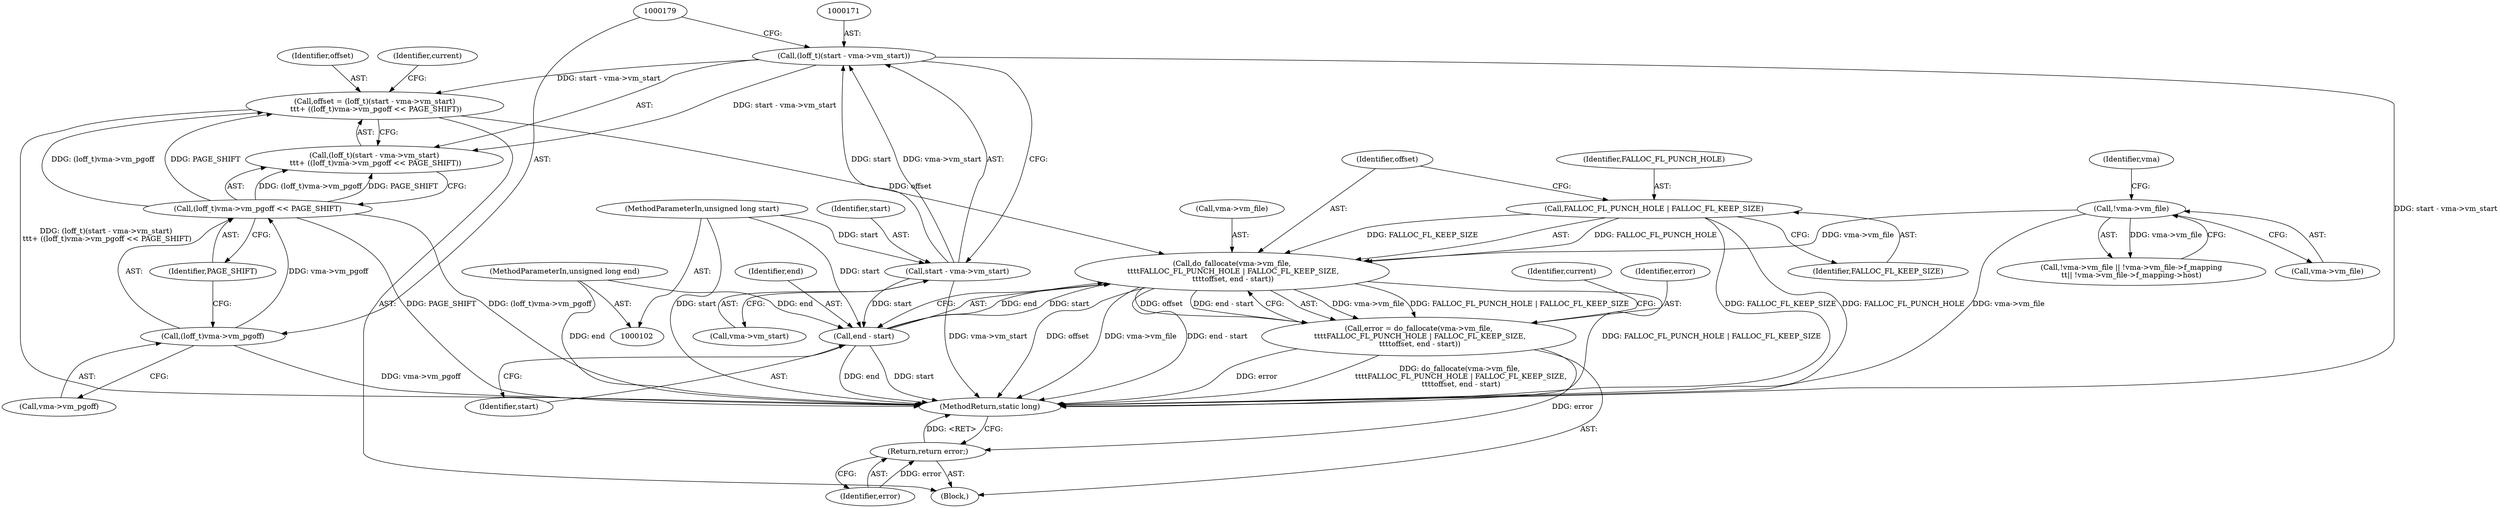 digraph "0_linux_9ab4233dd08036fe34a89c7dc6f47a8bf2eb29eb@pointer" {
"1000193" [label="(Call,do_fallocate(vma->vm_file,\n \t\t\t\tFALLOC_FL_PUNCH_HOLE | FALLOC_FL_KEEP_SIZE,\n \t\t\t\toffset, end - start))"];
"1000129" [label="(Call,!vma->vm_file)"];
"1000197" [label="(Call,FALLOC_FL_PUNCH_HOLE | FALLOC_FL_KEEP_SIZE)"];
"1000167" [label="(Call,offset = (loff_t)(start - vma->vm_start)\n \t\t\t+ ((loff_t)vma->vm_pgoff << PAGE_SHIFT))"];
"1000170" [label="(Call,(loff_t)(start - vma->vm_start))"];
"1000172" [label="(Call,start - vma->vm_start)"];
"1000105" [label="(MethodParameterIn,unsigned long start)"];
"1000177" [label="(Call,(loff_t)vma->vm_pgoff << PAGE_SHIFT)"];
"1000178" [label="(Call,(loff_t)vma->vm_pgoff)"];
"1000201" [label="(Call,end - start)"];
"1000106" [label="(MethodParameterIn,unsigned long end)"];
"1000191" [label="(Call,error = do_fallocate(vma->vm_file,\n \t\t\t\tFALLOC_FL_PUNCH_HOLE | FALLOC_FL_KEEP_SIZE,\n \t\t\t\toffset, end - start))"];
"1000211" [label="(Return,return error;)"];
"1000177" [label="(Call,(loff_t)vma->vm_pgoff << PAGE_SHIFT)"];
"1000129" [label="(Call,!vma->vm_file)"];
"1000172" [label="(Call,start - vma->vm_start)"];
"1000167" [label="(Call,offset = (loff_t)(start - vma->vm_start)\n \t\t\t+ ((loff_t)vma->vm_pgoff << PAGE_SHIFT))"];
"1000170" [label="(Call,(loff_t)(start - vma->vm_start))"];
"1000128" [label="(Call,!vma->vm_file || !vma->vm_file->f_mapping\n\t\t|| !vma->vm_file->f_mapping->host)"];
"1000203" [label="(Identifier,start)"];
"1000192" [label="(Identifier,error)"];
"1000213" [label="(MethodReturn,static long)"];
"1000211" [label="(Return,return error;)"];
"1000130" [label="(Call,vma->vm_file)"];
"1000169" [label="(Call,(loff_t)(start - vma->vm_start)\n \t\t\t+ ((loff_t)vma->vm_pgoff << PAGE_SHIFT))"];
"1000193" [label="(Call,do_fallocate(vma->vm_file,\n \t\t\t\tFALLOC_FL_PUNCH_HOLE | FALLOC_FL_KEEP_SIZE,\n \t\t\t\toffset, end - start))"];
"1000202" [label="(Identifier,end)"];
"1000174" [label="(Call,vma->vm_start)"];
"1000188" [label="(Identifier,current)"];
"1000183" [label="(Identifier,PAGE_SHIFT)"];
"1000212" [label="(Identifier,error)"];
"1000168" [label="(Identifier,offset)"];
"1000201" [label="(Call,end - start)"];
"1000197" [label="(Call,FALLOC_FL_PUNCH_HOLE | FALLOC_FL_KEEP_SIZE)"];
"1000173" [label="(Identifier,start)"];
"1000199" [label="(Identifier,FALLOC_FL_KEEP_SIZE)"];
"1000191" [label="(Call,error = do_fallocate(vma->vm_file,\n \t\t\t\tFALLOC_FL_PUNCH_HOLE | FALLOC_FL_KEEP_SIZE,\n \t\t\t\toffset, end - start))"];
"1000200" [label="(Identifier,offset)"];
"1000107" [label="(Block,)"];
"1000178" [label="(Call,(loff_t)vma->vm_pgoff)"];
"1000208" [label="(Identifier,current)"];
"1000180" [label="(Call,vma->vm_pgoff)"];
"1000194" [label="(Call,vma->vm_file)"];
"1000137" [label="(Identifier,vma)"];
"1000105" [label="(MethodParameterIn,unsigned long start)"];
"1000198" [label="(Identifier,FALLOC_FL_PUNCH_HOLE)"];
"1000106" [label="(MethodParameterIn,unsigned long end)"];
"1000193" -> "1000191"  [label="AST: "];
"1000193" -> "1000201"  [label="CFG: "];
"1000194" -> "1000193"  [label="AST: "];
"1000197" -> "1000193"  [label="AST: "];
"1000200" -> "1000193"  [label="AST: "];
"1000201" -> "1000193"  [label="AST: "];
"1000191" -> "1000193"  [label="CFG: "];
"1000193" -> "1000213"  [label="DDG: offset"];
"1000193" -> "1000213"  [label="DDG: vma->vm_file"];
"1000193" -> "1000213"  [label="DDG: end - start"];
"1000193" -> "1000213"  [label="DDG: FALLOC_FL_PUNCH_HOLE | FALLOC_FL_KEEP_SIZE"];
"1000193" -> "1000191"  [label="DDG: vma->vm_file"];
"1000193" -> "1000191"  [label="DDG: FALLOC_FL_PUNCH_HOLE | FALLOC_FL_KEEP_SIZE"];
"1000193" -> "1000191"  [label="DDG: offset"];
"1000193" -> "1000191"  [label="DDG: end - start"];
"1000129" -> "1000193"  [label="DDG: vma->vm_file"];
"1000197" -> "1000193"  [label="DDG: FALLOC_FL_PUNCH_HOLE"];
"1000197" -> "1000193"  [label="DDG: FALLOC_FL_KEEP_SIZE"];
"1000167" -> "1000193"  [label="DDG: offset"];
"1000201" -> "1000193"  [label="DDG: end"];
"1000201" -> "1000193"  [label="DDG: start"];
"1000129" -> "1000128"  [label="AST: "];
"1000129" -> "1000130"  [label="CFG: "];
"1000130" -> "1000129"  [label="AST: "];
"1000137" -> "1000129"  [label="CFG: "];
"1000128" -> "1000129"  [label="CFG: "];
"1000129" -> "1000213"  [label="DDG: vma->vm_file"];
"1000129" -> "1000128"  [label="DDG: vma->vm_file"];
"1000197" -> "1000199"  [label="CFG: "];
"1000198" -> "1000197"  [label="AST: "];
"1000199" -> "1000197"  [label="AST: "];
"1000200" -> "1000197"  [label="CFG: "];
"1000197" -> "1000213"  [label="DDG: FALLOC_FL_KEEP_SIZE"];
"1000197" -> "1000213"  [label="DDG: FALLOC_FL_PUNCH_HOLE"];
"1000167" -> "1000107"  [label="AST: "];
"1000167" -> "1000169"  [label="CFG: "];
"1000168" -> "1000167"  [label="AST: "];
"1000169" -> "1000167"  [label="AST: "];
"1000188" -> "1000167"  [label="CFG: "];
"1000167" -> "1000213"  [label="DDG: (loff_t)(start - vma->vm_start)\n \t\t\t+ ((loff_t)vma->vm_pgoff << PAGE_SHIFT)"];
"1000170" -> "1000167"  [label="DDG: start - vma->vm_start"];
"1000177" -> "1000167"  [label="DDG: (loff_t)vma->vm_pgoff"];
"1000177" -> "1000167"  [label="DDG: PAGE_SHIFT"];
"1000170" -> "1000169"  [label="AST: "];
"1000170" -> "1000172"  [label="CFG: "];
"1000171" -> "1000170"  [label="AST: "];
"1000172" -> "1000170"  [label="AST: "];
"1000179" -> "1000170"  [label="CFG: "];
"1000170" -> "1000213"  [label="DDG: start - vma->vm_start"];
"1000170" -> "1000169"  [label="DDG: start - vma->vm_start"];
"1000172" -> "1000170"  [label="DDG: start"];
"1000172" -> "1000170"  [label="DDG: vma->vm_start"];
"1000172" -> "1000174"  [label="CFG: "];
"1000173" -> "1000172"  [label="AST: "];
"1000174" -> "1000172"  [label="AST: "];
"1000172" -> "1000213"  [label="DDG: vma->vm_start"];
"1000105" -> "1000172"  [label="DDG: start"];
"1000172" -> "1000201"  [label="DDG: start"];
"1000105" -> "1000102"  [label="AST: "];
"1000105" -> "1000213"  [label="DDG: start"];
"1000105" -> "1000201"  [label="DDG: start"];
"1000177" -> "1000169"  [label="AST: "];
"1000177" -> "1000183"  [label="CFG: "];
"1000178" -> "1000177"  [label="AST: "];
"1000183" -> "1000177"  [label="AST: "];
"1000169" -> "1000177"  [label="CFG: "];
"1000177" -> "1000213"  [label="DDG: (loff_t)vma->vm_pgoff"];
"1000177" -> "1000213"  [label="DDG: PAGE_SHIFT"];
"1000177" -> "1000169"  [label="DDG: (loff_t)vma->vm_pgoff"];
"1000177" -> "1000169"  [label="DDG: PAGE_SHIFT"];
"1000178" -> "1000177"  [label="DDG: vma->vm_pgoff"];
"1000178" -> "1000180"  [label="CFG: "];
"1000179" -> "1000178"  [label="AST: "];
"1000180" -> "1000178"  [label="AST: "];
"1000183" -> "1000178"  [label="CFG: "];
"1000178" -> "1000213"  [label="DDG: vma->vm_pgoff"];
"1000201" -> "1000203"  [label="CFG: "];
"1000202" -> "1000201"  [label="AST: "];
"1000203" -> "1000201"  [label="AST: "];
"1000201" -> "1000213"  [label="DDG: start"];
"1000201" -> "1000213"  [label="DDG: end"];
"1000106" -> "1000201"  [label="DDG: end"];
"1000106" -> "1000102"  [label="AST: "];
"1000106" -> "1000213"  [label="DDG: end"];
"1000191" -> "1000107"  [label="AST: "];
"1000192" -> "1000191"  [label="AST: "];
"1000208" -> "1000191"  [label="CFG: "];
"1000191" -> "1000213"  [label="DDG: do_fallocate(vma->vm_file,\n \t\t\t\tFALLOC_FL_PUNCH_HOLE | FALLOC_FL_KEEP_SIZE,\n \t\t\t\toffset, end - start)"];
"1000191" -> "1000213"  [label="DDG: error"];
"1000191" -> "1000211"  [label="DDG: error"];
"1000211" -> "1000107"  [label="AST: "];
"1000211" -> "1000212"  [label="CFG: "];
"1000212" -> "1000211"  [label="AST: "];
"1000213" -> "1000211"  [label="CFG: "];
"1000211" -> "1000213"  [label="DDG: <RET>"];
"1000212" -> "1000211"  [label="DDG: error"];
}
